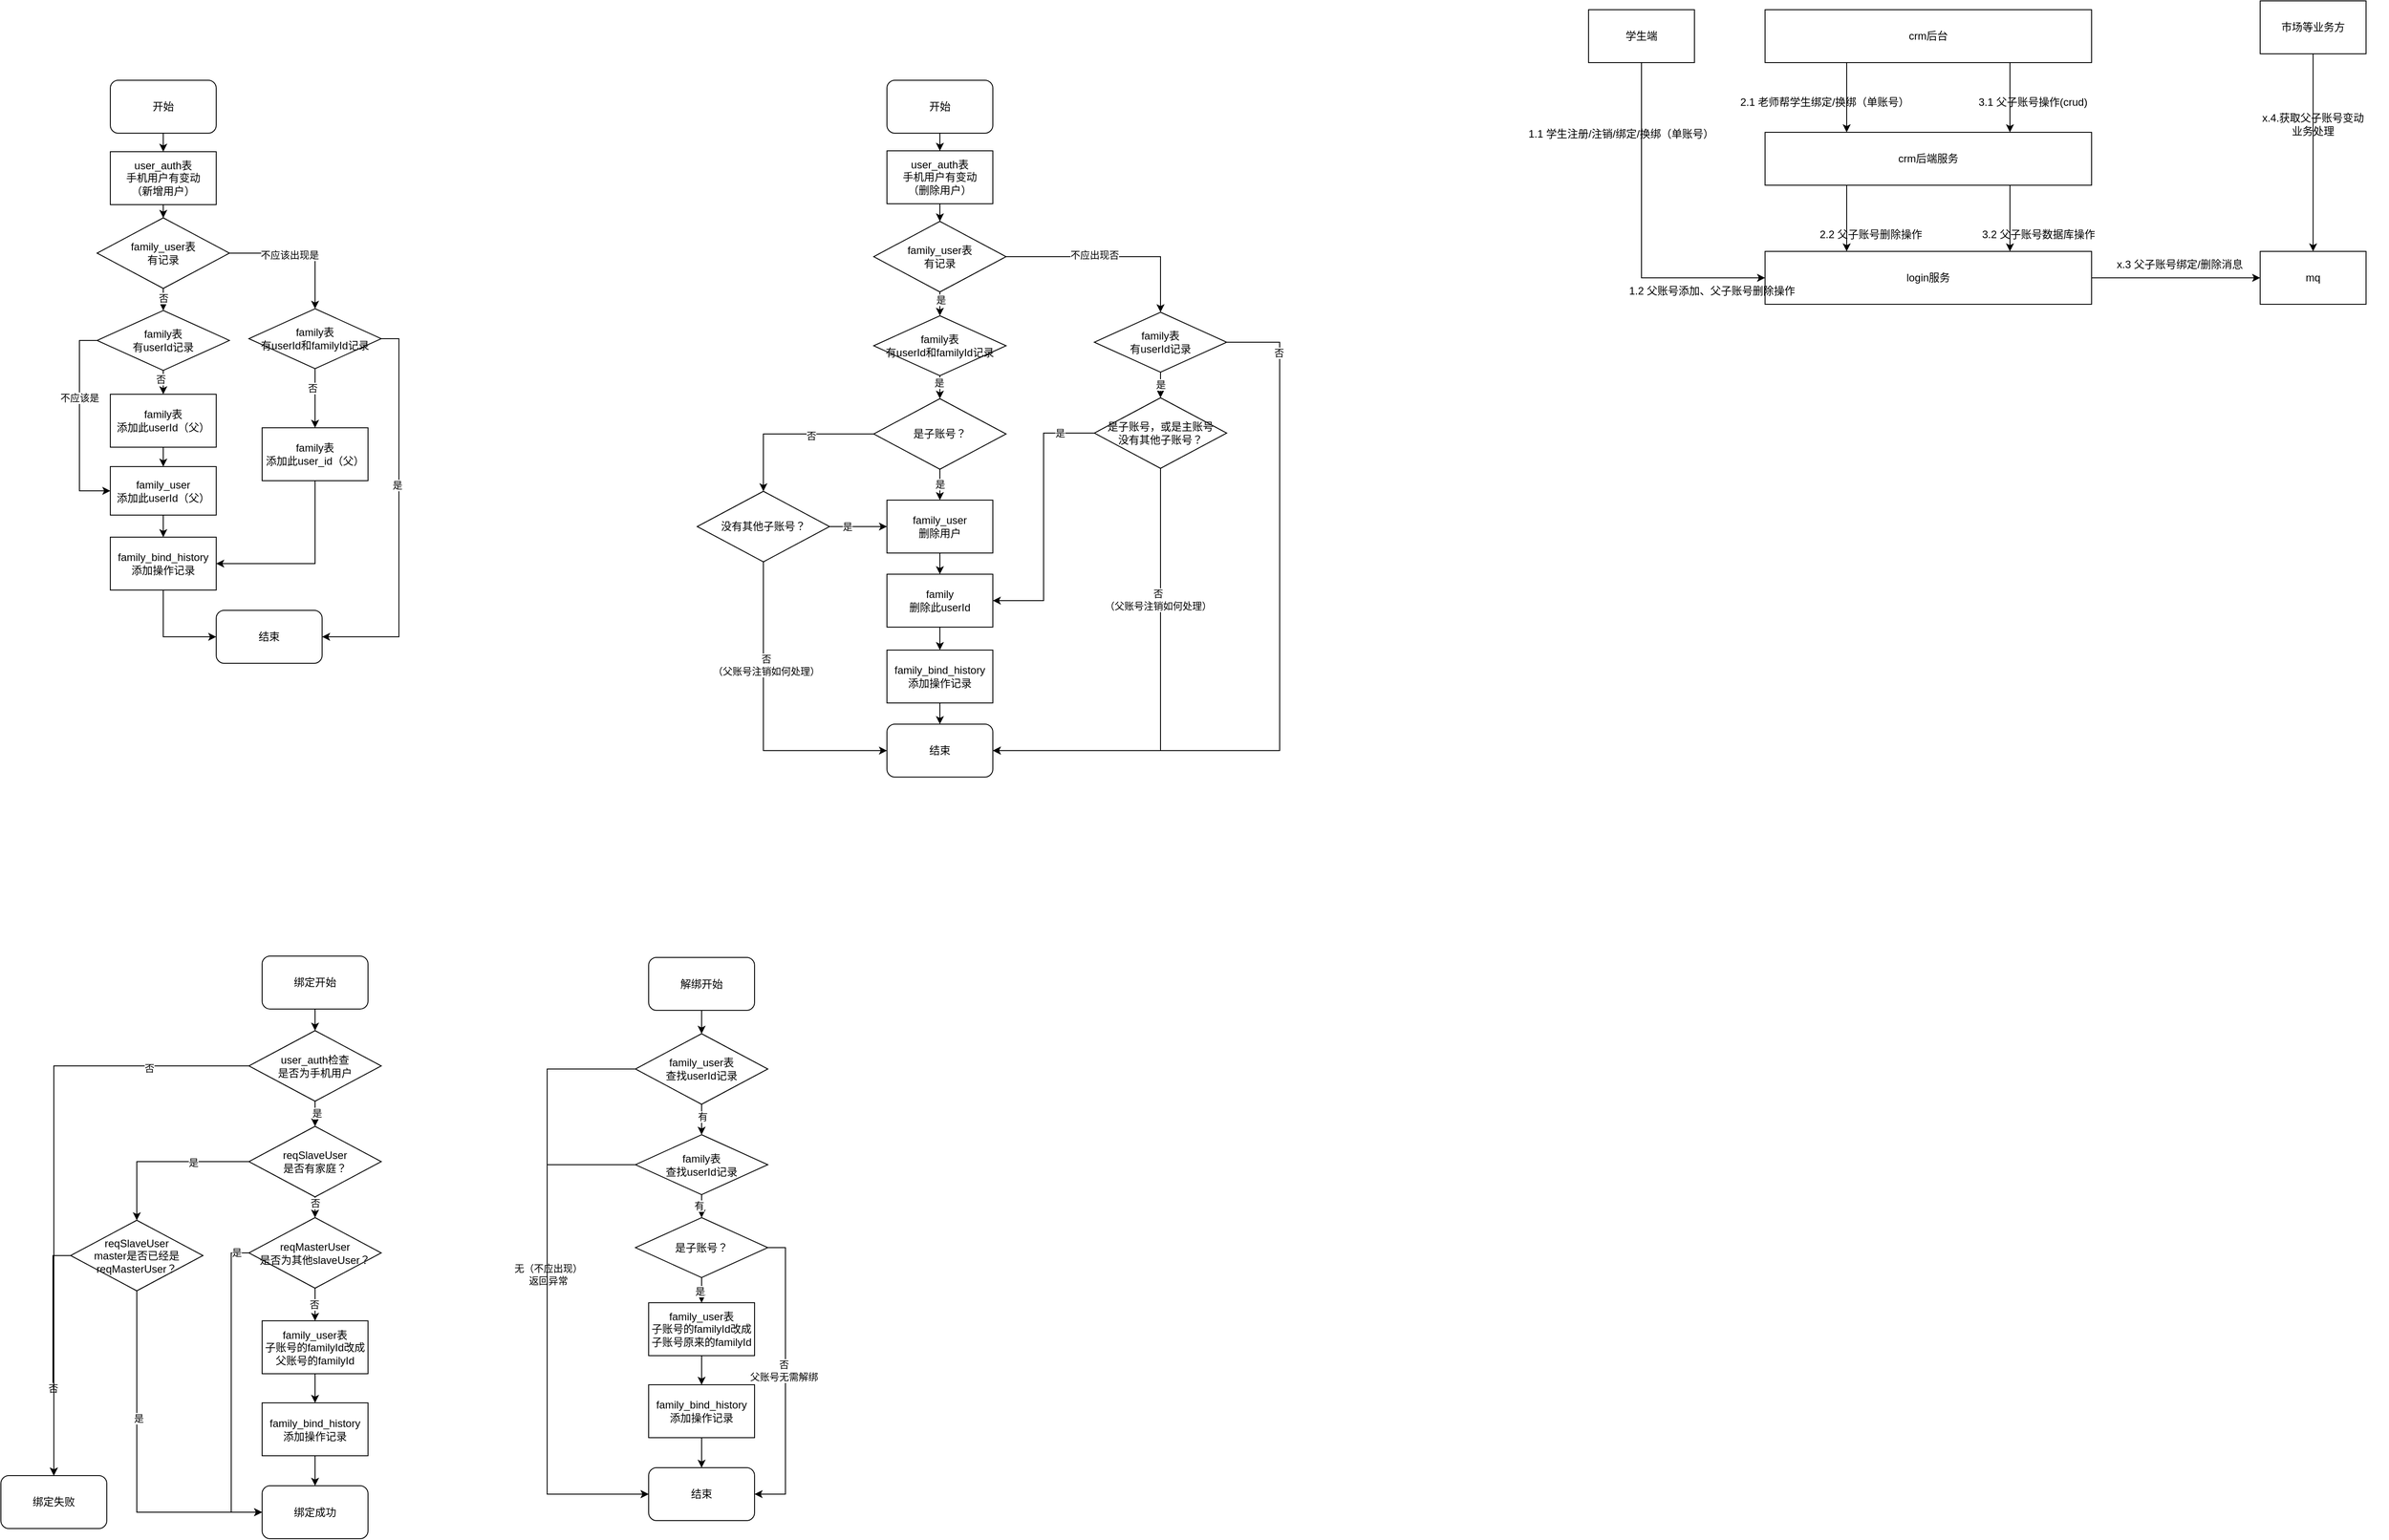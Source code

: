 <mxfile version="22.0.8" type="github">
  <diagram name="第 1 页" id="Imp0usc3wWshR_QT694W">
    <mxGraphModel dx="3088" dy="760" grid="1" gridSize="10" guides="1" tooltips="1" connect="1" arrows="1" fold="1" page="1" pageScale="1" pageWidth="827" pageHeight="1169" math="0" shadow="0">
      <root>
        <mxCell id="0" />
        <mxCell id="1" parent="0" />
        <mxCell id="HRvxDB4I8MCEPSmdqRKO-22" style="edgeStyle=orthogonalEdgeStyle;rounded=0;orthogonalLoop=1;jettySize=auto;html=1;exitX=0.75;exitY=1;exitDx=0;exitDy=0;entryX=0.75;entryY=0;entryDx=0;entryDy=0;" parent="1" source="HRvxDB4I8MCEPSmdqRKO-3" target="HRvxDB4I8MCEPSmdqRKO-4" edge="1">
          <mxGeometry relative="1" as="geometry" />
        </mxCell>
        <mxCell id="HRvxDB4I8MCEPSmdqRKO-26" style="edgeStyle=orthogonalEdgeStyle;rounded=0;orthogonalLoop=1;jettySize=auto;html=1;exitX=0.25;exitY=1;exitDx=0;exitDy=0;entryX=0.25;entryY=0;entryDx=0;entryDy=0;" parent="1" source="HRvxDB4I8MCEPSmdqRKO-3" target="HRvxDB4I8MCEPSmdqRKO-4" edge="1">
          <mxGeometry relative="1" as="geometry" />
        </mxCell>
        <mxCell id="HRvxDB4I8MCEPSmdqRKO-3" value="crm后台" style="rounded=0;whiteSpace=wrap;html=1;" parent="1" vertex="1">
          <mxGeometry x="920" y="180" width="370" height="60" as="geometry" />
        </mxCell>
        <mxCell id="HRvxDB4I8MCEPSmdqRKO-21" style="edgeStyle=orthogonalEdgeStyle;rounded=0;orthogonalLoop=1;jettySize=auto;html=1;exitX=0.25;exitY=1;exitDx=0;exitDy=0;entryX=0.25;entryY=0;entryDx=0;entryDy=0;" parent="1" source="HRvxDB4I8MCEPSmdqRKO-4" target="HRvxDB4I8MCEPSmdqRKO-5" edge="1">
          <mxGeometry relative="1" as="geometry" />
        </mxCell>
        <mxCell id="HRvxDB4I8MCEPSmdqRKO-23" style="edgeStyle=orthogonalEdgeStyle;rounded=0;orthogonalLoop=1;jettySize=auto;html=1;exitX=0.75;exitY=1;exitDx=0;exitDy=0;entryX=0.75;entryY=0;entryDx=0;entryDy=0;" parent="1" source="HRvxDB4I8MCEPSmdqRKO-4" target="HRvxDB4I8MCEPSmdqRKO-5" edge="1">
          <mxGeometry relative="1" as="geometry" />
        </mxCell>
        <mxCell id="HRvxDB4I8MCEPSmdqRKO-4" value="crm后端服务" style="rounded=0;whiteSpace=wrap;html=1;" parent="1" vertex="1">
          <mxGeometry x="920" y="319" width="370" height="60" as="geometry" />
        </mxCell>
        <mxCell id="HRvxDB4I8MCEPSmdqRKO-5" value="login服务" style="rounded=0;whiteSpace=wrap;html=1;" parent="1" vertex="1">
          <mxGeometry x="920" y="454" width="370" height="60" as="geometry" />
        </mxCell>
        <mxCell id="HRvxDB4I8MCEPSmdqRKO-6" value="mq" style="rounded=0;whiteSpace=wrap;html=1;" parent="1" vertex="1">
          <mxGeometry x="1481" y="454" width="120" height="60" as="geometry" />
        </mxCell>
        <mxCell id="HRvxDB4I8MCEPSmdqRKO-17" style="edgeStyle=orthogonalEdgeStyle;rounded=0;orthogonalLoop=1;jettySize=auto;html=1;exitX=0.5;exitY=1;exitDx=0;exitDy=0;entryX=0;entryY=0.5;entryDx=0;entryDy=0;" parent="1" source="HRvxDB4I8MCEPSmdqRKO-7" target="HRvxDB4I8MCEPSmdqRKO-5" edge="1">
          <mxGeometry relative="1" as="geometry" />
        </mxCell>
        <mxCell id="HRvxDB4I8MCEPSmdqRKO-7" value="学生端" style="rounded=0;whiteSpace=wrap;html=1;" parent="1" vertex="1">
          <mxGeometry x="720" y="180" width="120" height="60" as="geometry" />
        </mxCell>
        <mxCell id="HRvxDB4I8MCEPSmdqRKO-18" value="1.1 学生注册/注销/绑定/换绑（单账号）" style="text;html=1;strokeColor=none;fillColor=none;align=left;verticalAlign=middle;whiteSpace=wrap;rounded=0;" parent="1" vertex="1">
          <mxGeometry x="650" y="295" width="220" height="51" as="geometry" />
        </mxCell>
        <mxCell id="HRvxDB4I8MCEPSmdqRKO-19" value="3.1 父子账号操作(crud)" style="text;html=1;strokeColor=none;fillColor=none;align=left;verticalAlign=middle;whiteSpace=wrap;rounded=0;" parent="1" vertex="1">
          <mxGeometry x="1160" y="270" width="140" height="30" as="geometry" />
        </mxCell>
        <mxCell id="HRvxDB4I8MCEPSmdqRKO-16" value="2.1 老师帮学生绑定/换绑（单账号）" style="text;html=1;strokeColor=none;fillColor=none;align=left;verticalAlign=middle;whiteSpace=wrap;rounded=0;" parent="1" vertex="1">
          <mxGeometry x="890" y="270" width="200" height="30" as="geometry" />
        </mxCell>
        <mxCell id="HRvxDB4I8MCEPSmdqRKO-32" value="2.2 父子账号删除操作" style="text;html=1;strokeColor=none;fillColor=none;align=center;verticalAlign=middle;whiteSpace=wrap;rounded=0;" parent="1" vertex="1">
          <mxGeometry x="940" y="420" width="200" height="30" as="geometry" />
        </mxCell>
        <mxCell id="HRvxDB4I8MCEPSmdqRKO-33" value="1.2 父账号添加、父子账号删除操作" style="text;html=1;strokeColor=none;fillColor=none;align=center;verticalAlign=middle;whiteSpace=wrap;rounded=0;" parent="1" vertex="1">
          <mxGeometry x="760" y="484" width="200" height="30" as="geometry" />
        </mxCell>
        <mxCell id="HRvxDB4I8MCEPSmdqRKO-34" value="3.2 父子账号数据库操作" style="text;html=1;strokeColor=none;fillColor=none;align=center;verticalAlign=middle;whiteSpace=wrap;rounded=0;" parent="1" vertex="1">
          <mxGeometry x="1130" y="420" width="200" height="30" as="geometry" />
        </mxCell>
        <mxCell id="HRvxDB4I8MCEPSmdqRKO-35" value="x.3 父子账号绑定/删除消息" style="text;html=1;strokeColor=none;fillColor=none;align=center;verticalAlign=middle;whiteSpace=wrap;rounded=0;" parent="1" vertex="1">
          <mxGeometry x="1290" y="454" width="200" height="30" as="geometry" />
        </mxCell>
        <mxCell id="HRvxDB4I8MCEPSmdqRKO-37" value="" style="edgeStyle=orthogonalEdgeStyle;rounded=0;orthogonalLoop=1;jettySize=auto;html=1;exitX=1;exitY=0.5;exitDx=0;exitDy=0;entryX=0;entryY=0.5;entryDx=0;entryDy=0;" parent="1" source="HRvxDB4I8MCEPSmdqRKO-5" target="HRvxDB4I8MCEPSmdqRKO-6" edge="1">
          <mxGeometry relative="1" as="geometry">
            <mxPoint x="1290" y="484" as="sourcePoint" />
            <mxPoint x="1310" y="484" as="targetPoint" />
          </mxGeometry>
        </mxCell>
        <mxCell id="HRvxDB4I8MCEPSmdqRKO-40" style="edgeStyle=orthogonalEdgeStyle;rounded=0;orthogonalLoop=1;jettySize=auto;html=1;exitX=0.5;exitY=1;exitDx=0;exitDy=0;" parent="1" source="HRvxDB4I8MCEPSmdqRKO-39" target="HRvxDB4I8MCEPSmdqRKO-6" edge="1">
          <mxGeometry relative="1" as="geometry" />
        </mxCell>
        <mxCell id="HRvxDB4I8MCEPSmdqRKO-39" value="市场等业务方" style="rounded=0;whiteSpace=wrap;html=1;" parent="1" vertex="1">
          <mxGeometry x="1481" y="170" width="120" height="60" as="geometry" />
        </mxCell>
        <mxCell id="HRvxDB4I8MCEPSmdqRKO-41" value="x.4.获取父子账号变动&lt;br&gt;业务处理" style="text;html=1;strokeColor=none;fillColor=none;align=center;verticalAlign=middle;whiteSpace=wrap;rounded=0;" parent="1" vertex="1">
          <mxGeometry x="1456" y="295" width="170" height="30" as="geometry" />
        </mxCell>
        <mxCell id="HRvxDB4I8MCEPSmdqRKO-157" value="" style="edgeStyle=orthogonalEdgeStyle;rounded=0;orthogonalLoop=1;jettySize=auto;html=1;" parent="1" source="HRvxDB4I8MCEPSmdqRKO-44" target="HRvxDB4I8MCEPSmdqRKO-49" edge="1">
          <mxGeometry relative="1" as="geometry" />
        </mxCell>
        <mxCell id="HRvxDB4I8MCEPSmdqRKO-44" value="user_auth表&lt;br&gt;手机用户有变动&lt;br&gt;（新增用户）" style="rounded=0;whiteSpace=wrap;html=1;" parent="1" vertex="1">
          <mxGeometry x="-955" y="341" width="120" height="60" as="geometry" />
        </mxCell>
        <mxCell id="HRvxDB4I8MCEPSmdqRKO-50" value="" style="edgeStyle=orthogonalEdgeStyle;rounded=0;orthogonalLoop=1;jettySize=auto;html=1;entryX=0.5;entryY=0;entryDx=0;entryDy=0;" parent="1" source="HRvxDB4I8MCEPSmdqRKO-49" target="HRvxDB4I8MCEPSmdqRKO-95" edge="1">
          <mxGeometry relative="1" as="geometry">
            <mxPoint x="-895" y="541" as="targetPoint" />
          </mxGeometry>
        </mxCell>
        <mxCell id="HRvxDB4I8MCEPSmdqRKO-132" value="否" style="edgeLabel;html=1;align=center;verticalAlign=middle;resizable=0;points=[];" parent="HRvxDB4I8MCEPSmdqRKO-50" vertex="1" connectable="0">
          <mxGeometry x="-0.052" relative="1" as="geometry">
            <mxPoint y="-3" as="offset" />
          </mxGeometry>
        </mxCell>
        <mxCell id="HRvxDB4I8MCEPSmdqRKO-138" style="edgeStyle=orthogonalEdgeStyle;rounded=0;orthogonalLoop=1;jettySize=auto;html=1;exitX=1;exitY=0.5;exitDx=0;exitDy=0;" parent="1" source="HRvxDB4I8MCEPSmdqRKO-49" target="HRvxDB4I8MCEPSmdqRKO-130" edge="1">
          <mxGeometry relative="1" as="geometry" />
        </mxCell>
        <mxCell id="HRvxDB4I8MCEPSmdqRKO-139" value="不应该出现是" style="edgeLabel;html=1;align=center;verticalAlign=middle;resizable=0;points=[];" parent="HRvxDB4I8MCEPSmdqRKO-138" vertex="1" connectable="0">
          <mxGeometry x="-0.149" y="-1" relative="1" as="geometry">
            <mxPoint y="1" as="offset" />
          </mxGeometry>
        </mxCell>
        <mxCell id="HRvxDB4I8MCEPSmdqRKO-49" value="family_user表&lt;br style=&quot;border-color: var(--border-color);&quot;&gt;有记录" style="rhombus;whiteSpace=wrap;html=1;" parent="1" vertex="1">
          <mxGeometry x="-970" y="416" width="150" height="80" as="geometry" />
        </mxCell>
        <mxCell id="HRvxDB4I8MCEPSmdqRKO-154" style="edgeStyle=orthogonalEdgeStyle;rounded=0;orthogonalLoop=1;jettySize=auto;html=1;exitX=0.5;exitY=1;exitDx=0;exitDy=0;entryX=0;entryY=0.5;entryDx=0;entryDy=0;" parent="1" source="HRvxDB4I8MCEPSmdqRKO-55" target="HRvxDB4I8MCEPSmdqRKO-81" edge="1">
          <mxGeometry relative="1" as="geometry" />
        </mxCell>
        <mxCell id="HRvxDB4I8MCEPSmdqRKO-55" value="&lt;div data-docx-has-block-data=&quot;false&quot; data-page-id=&quot;H2dkdbYHcoo3fOxrRf8cBjybnae&quot;&gt;&lt;div class=&quot;old-record-id-NEFbd2yO6o0nXTxlkc0cnwMOnpg&quot; style=&quot;&quot;&gt;&lt;div data-docx-has-block-data=&quot;false&quot; data-page-id=&quot;H2dkdbYHcoo3fOxrRf8cBjybnae&quot;&gt;&lt;div class=&quot;old-record-id-SlJNd7PGNow6A5x4QqhcfKrGn4g&quot; style=&quot;&quot;&gt;family_bind_history&lt;/div&gt;&lt;/div&gt;&lt;/div&gt;&lt;div class=&quot;old-record-id-NEFbd2yO6o0nXTxlkc0cnwMOnpg&quot; style=&quot;&quot;&gt;添加操作记录&lt;/div&gt;&lt;/div&gt;" style="rounded=0;whiteSpace=wrap;html=1;" parent="1" vertex="1">
          <mxGeometry x="-955" y="778" width="120" height="60" as="geometry" />
        </mxCell>
        <mxCell id="HRvxDB4I8MCEPSmdqRKO-148" style="edgeStyle=orthogonalEdgeStyle;rounded=0;orthogonalLoop=1;jettySize=auto;html=1;exitX=1;exitY=0.5;exitDx=0;exitDy=0;" parent="1" source="HRvxDB4I8MCEPSmdqRKO-61" target="HRvxDB4I8MCEPSmdqRKO-147" edge="1">
          <mxGeometry relative="1" as="geometry" />
        </mxCell>
        <mxCell id="HRvxDB4I8MCEPSmdqRKO-149" value="不应出现否" style="edgeLabel;html=1;align=center;verticalAlign=middle;resizable=0;points=[];" parent="HRvxDB4I8MCEPSmdqRKO-148" vertex="1" connectable="0">
          <mxGeometry x="-0.16" y="3" relative="1" as="geometry">
            <mxPoint y="1" as="offset" />
          </mxGeometry>
        </mxCell>
        <mxCell id="HRvxDB4I8MCEPSmdqRKO-194" value="" style="edgeStyle=orthogonalEdgeStyle;rounded=0;orthogonalLoop=1;jettySize=auto;html=1;" parent="1" source="HRvxDB4I8MCEPSmdqRKO-61" target="HRvxDB4I8MCEPSmdqRKO-142" edge="1">
          <mxGeometry relative="1" as="geometry" />
        </mxCell>
        <mxCell id="HRvxDB4I8MCEPSmdqRKO-195" value="是" style="edgeLabel;html=1;align=center;verticalAlign=middle;resizable=0;points=[];" parent="HRvxDB4I8MCEPSmdqRKO-194" vertex="1" connectable="0">
          <mxGeometry x="0.321" y="1" relative="1" as="geometry">
            <mxPoint as="offset" />
          </mxGeometry>
        </mxCell>
        <mxCell id="HRvxDB4I8MCEPSmdqRKO-61" value="family_user表&lt;br&gt;有记录" style="rhombus;whiteSpace=wrap;html=1;" parent="1" vertex="1">
          <mxGeometry x="-90" y="420" width="150" height="80" as="geometry" />
        </mxCell>
        <mxCell id="HRvxDB4I8MCEPSmdqRKO-62" value="" style="edgeStyle=orthogonalEdgeStyle;rounded=0;orthogonalLoop=1;jettySize=auto;html=1;" parent="1" source="HRvxDB4I8MCEPSmdqRKO-63" target="HRvxDB4I8MCEPSmdqRKO-65" edge="1">
          <mxGeometry relative="1" as="geometry" />
        </mxCell>
        <mxCell id="HRvxDB4I8MCEPSmdqRKO-63" value="&lt;div data-docx-has-block-data=&quot;false&quot; data-page-id=&quot;H2dkdbYHcoo3fOxrRf8cBjybnae&quot;&gt;&lt;div class=&quot;old-record-id-NEFbd2yO6o0nXTxlkc0cnwMOnpg&quot; style=&quot;&quot;&gt;family&lt;/div&gt;&lt;div class=&quot;old-record-id-NEFbd2yO6o0nXTxlkc0cnwMOnpg&quot; style=&quot;&quot;&gt;删除此userId&lt;/div&gt;&lt;/div&gt;" style="rounded=0;whiteSpace=wrap;html=1;" parent="1" vertex="1">
          <mxGeometry x="-75" y="820" width="120" height="60" as="geometry" />
        </mxCell>
        <mxCell id="HRvxDB4I8MCEPSmdqRKO-175" value="" style="edgeStyle=orthogonalEdgeStyle;rounded=0;orthogonalLoop=1;jettySize=auto;html=1;" parent="1" source="HRvxDB4I8MCEPSmdqRKO-65" target="HRvxDB4I8MCEPSmdqRKO-163" edge="1">
          <mxGeometry relative="1" as="geometry" />
        </mxCell>
        <mxCell id="HRvxDB4I8MCEPSmdqRKO-65" value="&lt;div data-docx-has-block-data=&quot;false&quot; data-page-id=&quot;H2dkdbYHcoo3fOxrRf8cBjybnae&quot;&gt;&lt;div class=&quot;old-record-id-NEFbd2yO6o0nXTxlkc0cnwMOnpg&quot; style=&quot;&quot;&gt;&lt;div data-docx-has-block-data=&quot;false&quot; data-page-id=&quot;H2dkdbYHcoo3fOxrRf8cBjybnae&quot;&gt;&lt;div class=&quot;old-record-id-SlJNd7PGNow6A5x4QqhcfKrGn4g&quot; style=&quot;&quot;&gt;family_bind_history&lt;/div&gt;&lt;/div&gt;&lt;/div&gt;&lt;div class=&quot;old-record-id-NEFbd2yO6o0nXTxlkc0cnwMOnpg&quot; style=&quot;&quot;&gt;添加操作记录&lt;/div&gt;&lt;/div&gt;" style="rounded=0;whiteSpace=wrap;html=1;" parent="1" vertex="1">
          <mxGeometry x="-75" y="906" width="120" height="60" as="geometry" />
        </mxCell>
        <mxCell id="HRvxDB4I8MCEPSmdqRKO-81" value="结束" style="rounded=1;whiteSpace=wrap;html=1;" parent="1" vertex="1">
          <mxGeometry x="-835" y="861" width="120" height="60" as="geometry" />
        </mxCell>
        <mxCell id="HRvxDB4I8MCEPSmdqRKO-98" style="edgeStyle=orthogonalEdgeStyle;rounded=0;orthogonalLoop=1;jettySize=auto;html=1;exitX=0.5;exitY=1;exitDx=0;exitDy=0;entryX=0.5;entryY=0;entryDx=0;entryDy=0;" parent="1" source="HRvxDB4I8MCEPSmdqRKO-95" target="HRvxDB4I8MCEPSmdqRKO-96" edge="1">
          <mxGeometry relative="1" as="geometry" />
        </mxCell>
        <mxCell id="HRvxDB4I8MCEPSmdqRKO-99" value="否" style="edgeLabel;html=1;align=center;verticalAlign=middle;resizable=0;points=[];" parent="HRvxDB4I8MCEPSmdqRKO-98" vertex="1" connectable="0">
          <mxGeometry x="-0.382" y="-3" relative="1" as="geometry">
            <mxPoint y="1" as="offset" />
          </mxGeometry>
        </mxCell>
        <mxCell id="HRvxDB4I8MCEPSmdqRKO-102" style="edgeStyle=orthogonalEdgeStyle;rounded=0;orthogonalLoop=1;jettySize=auto;html=1;exitX=0;exitY=0.5;exitDx=0;exitDy=0;entryX=0;entryY=0.5;entryDx=0;entryDy=0;" parent="1" source="HRvxDB4I8MCEPSmdqRKO-95" target="HRvxDB4I8MCEPSmdqRKO-119" edge="1">
          <mxGeometry relative="1" as="geometry">
            <mxPoint x="-1038" y="648" as="targetPoint" />
          </mxGeometry>
        </mxCell>
        <mxCell id="HRvxDB4I8MCEPSmdqRKO-103" value="不应该是" style="edgeLabel;html=1;align=center;verticalAlign=middle;resizable=0;points=[];" parent="HRvxDB4I8MCEPSmdqRKO-102" vertex="1" connectable="0">
          <mxGeometry x="-0.25" relative="1" as="geometry">
            <mxPoint as="offset" />
          </mxGeometry>
        </mxCell>
        <mxCell id="HRvxDB4I8MCEPSmdqRKO-95" value="family表&lt;br style=&quot;border-color: var(--border-color);&quot;&gt;有userId记录" style="rhombus;whiteSpace=wrap;html=1;" parent="1" vertex="1">
          <mxGeometry x="-970" y="521" width="150" height="68" as="geometry" />
        </mxCell>
        <mxCell id="HRvxDB4I8MCEPSmdqRKO-120" value="" style="edgeStyle=orthogonalEdgeStyle;rounded=0;orthogonalLoop=1;jettySize=auto;html=1;" parent="1" source="HRvxDB4I8MCEPSmdqRKO-96" target="HRvxDB4I8MCEPSmdqRKO-119" edge="1">
          <mxGeometry relative="1" as="geometry" />
        </mxCell>
        <mxCell id="HRvxDB4I8MCEPSmdqRKO-96" value="&lt;div style=&quot;border-color: var(--border-color);&quot; class=&quot;old-record-id-NEFbd2yO6o0nXTxlkc0cnwMOnpg&quot;&gt;family表&lt;/div&gt;&lt;div style=&quot;border-color: var(--border-color);&quot; class=&quot;old-record-id-NEFbd2yO6o0nXTxlkc0cnwMOnpg&quot;&gt;添加此userId（父）&lt;/div&gt;" style="rounded=0;whiteSpace=wrap;html=1;" parent="1" vertex="1">
          <mxGeometry x="-955" y="616" width="120" height="60" as="geometry" />
        </mxCell>
        <mxCell id="HRvxDB4I8MCEPSmdqRKO-166" value="" style="edgeStyle=orthogonalEdgeStyle;rounded=0;orthogonalLoop=1;jettySize=auto;html=1;" parent="1" source="HRvxDB4I8MCEPSmdqRKO-106" target="HRvxDB4I8MCEPSmdqRKO-145" edge="1">
          <mxGeometry relative="1" as="geometry" />
        </mxCell>
        <mxCell id="HRvxDB4I8MCEPSmdqRKO-167" value="是" style="edgeLabel;html=1;align=center;verticalAlign=middle;resizable=0;points=[];" parent="HRvxDB4I8MCEPSmdqRKO-166" vertex="1" connectable="0">
          <mxGeometry x="-0.298" relative="1" as="geometry">
            <mxPoint y="1" as="offset" />
          </mxGeometry>
        </mxCell>
        <mxCell id="HRvxDB4I8MCEPSmdqRKO-168" style="edgeStyle=orthogonalEdgeStyle;rounded=0;orthogonalLoop=1;jettySize=auto;html=1;exitX=0;exitY=0.5;exitDx=0;exitDy=0;entryX=0.5;entryY=0;entryDx=0;entryDy=0;" parent="1" source="HRvxDB4I8MCEPSmdqRKO-106" target="HRvxDB4I8MCEPSmdqRKO-146" edge="1">
          <mxGeometry relative="1" as="geometry" />
        </mxCell>
        <mxCell id="HRvxDB4I8MCEPSmdqRKO-169" value="否" style="edgeLabel;html=1;align=center;verticalAlign=middle;resizable=0;points=[];" parent="HRvxDB4I8MCEPSmdqRKO-168" vertex="1" connectable="0">
          <mxGeometry x="-0.247" y="2" relative="1" as="geometry">
            <mxPoint as="offset" />
          </mxGeometry>
        </mxCell>
        <mxCell id="HRvxDB4I8MCEPSmdqRKO-106" value="是子账号？" style="rhombus;whiteSpace=wrap;html=1;" parent="1" vertex="1">
          <mxGeometry x="-90" y="621" width="150" height="80" as="geometry" />
        </mxCell>
        <mxCell id="HRvxDB4I8MCEPSmdqRKO-121" value="" style="edgeStyle=orthogonalEdgeStyle;rounded=0;orthogonalLoop=1;jettySize=auto;html=1;" parent="1" source="HRvxDB4I8MCEPSmdqRKO-119" target="HRvxDB4I8MCEPSmdqRKO-55" edge="1">
          <mxGeometry relative="1" as="geometry" />
        </mxCell>
        <mxCell id="HRvxDB4I8MCEPSmdqRKO-119" value="&lt;div style=&quot;border-color: var(--border-color);&quot; class=&quot;old-record-id-NEFbd2yO6o0nXTxlkc0cnwMOnpg&quot;&gt;family_user&lt;/div&gt;&lt;div style=&quot;border-color: var(--border-color);&quot; class=&quot;old-record-id-NEFbd2yO6o0nXTxlkc0cnwMOnpg&quot;&gt;添加此userId（父）&lt;/div&gt;" style="rounded=0;whiteSpace=wrap;html=1;" parent="1" vertex="1">
          <mxGeometry x="-955" y="698" width="120" height="55" as="geometry" />
        </mxCell>
        <mxCell id="HRvxDB4I8MCEPSmdqRKO-127" style="edgeStyle=orthogonalEdgeStyle;rounded=0;orthogonalLoop=1;jettySize=auto;html=1;exitX=0.5;exitY=1;exitDx=0;exitDy=0;entryX=0.5;entryY=0;entryDx=0;entryDy=0;" parent="1" source="HRvxDB4I8MCEPSmdqRKO-130" target="HRvxDB4I8MCEPSmdqRKO-131" edge="1">
          <mxGeometry relative="1" as="geometry" />
        </mxCell>
        <mxCell id="HRvxDB4I8MCEPSmdqRKO-128" value="否" style="edgeLabel;html=1;align=center;verticalAlign=middle;resizable=0;points=[];" parent="HRvxDB4I8MCEPSmdqRKO-127" vertex="1" connectable="0">
          <mxGeometry x="-0.382" y="-3" relative="1" as="geometry">
            <mxPoint y="1" as="offset" />
          </mxGeometry>
        </mxCell>
        <mxCell id="HRvxDB4I8MCEPSmdqRKO-192" style="edgeStyle=orthogonalEdgeStyle;rounded=0;orthogonalLoop=1;jettySize=auto;html=1;exitX=1;exitY=0.5;exitDx=0;exitDy=0;entryX=1;entryY=0.5;entryDx=0;entryDy=0;" parent="1" source="HRvxDB4I8MCEPSmdqRKO-130" target="HRvxDB4I8MCEPSmdqRKO-81" edge="1">
          <mxGeometry relative="1" as="geometry" />
        </mxCell>
        <mxCell id="HRvxDB4I8MCEPSmdqRKO-193" value="是" style="edgeLabel;html=1;align=center;verticalAlign=middle;resizable=0;points=[];" parent="HRvxDB4I8MCEPSmdqRKO-192" vertex="1" connectable="0">
          <mxGeometry x="-0.164" y="-2" relative="1" as="geometry">
            <mxPoint as="offset" />
          </mxGeometry>
        </mxCell>
        <mxCell id="HRvxDB4I8MCEPSmdqRKO-130" value="family表&lt;br style=&quot;border-color: var(--border-color);&quot;&gt;有userId和familyId记录" style="rhombus;whiteSpace=wrap;html=1;" parent="1" vertex="1">
          <mxGeometry x="-798" y="519" width="150" height="68" as="geometry" />
        </mxCell>
        <mxCell id="HRvxDB4I8MCEPSmdqRKO-137" style="edgeStyle=orthogonalEdgeStyle;rounded=0;orthogonalLoop=1;jettySize=auto;html=1;exitX=0.5;exitY=1;exitDx=0;exitDy=0;entryX=1;entryY=0.5;entryDx=0;entryDy=0;" parent="1" source="HRvxDB4I8MCEPSmdqRKO-131" target="HRvxDB4I8MCEPSmdqRKO-55" edge="1">
          <mxGeometry relative="1" as="geometry" />
        </mxCell>
        <mxCell id="HRvxDB4I8MCEPSmdqRKO-131" value="&lt;div style=&quot;border-color: var(--border-color);&quot; class=&quot;old-record-id-NEFbd2yO6o0nXTxlkc0cnwMOnpg&quot;&gt;family表&lt;/div&gt;&lt;div style=&quot;border-color: var(--border-color);&quot; class=&quot;old-record-id-NEFbd2yO6o0nXTxlkc0cnwMOnpg&quot;&gt;添加此user_id（父）&lt;/div&gt;" style="rounded=0;whiteSpace=wrap;html=1;" parent="1" vertex="1">
          <mxGeometry x="-783" y="654" width="120" height="60" as="geometry" />
        </mxCell>
        <mxCell id="HRvxDB4I8MCEPSmdqRKO-150" value="" style="edgeStyle=orthogonalEdgeStyle;rounded=0;orthogonalLoop=1;jettySize=auto;html=1;" parent="1" source="HRvxDB4I8MCEPSmdqRKO-142" target="HRvxDB4I8MCEPSmdqRKO-106" edge="1">
          <mxGeometry relative="1" as="geometry" />
        </mxCell>
        <mxCell id="HRvxDB4I8MCEPSmdqRKO-151" value="是" style="edgeLabel;html=1;align=center;verticalAlign=middle;resizable=0;points=[];" parent="HRvxDB4I8MCEPSmdqRKO-150" vertex="1" connectable="0">
          <mxGeometry x="0.603" y="-1" relative="1" as="geometry">
            <mxPoint y="-8" as="offset" />
          </mxGeometry>
        </mxCell>
        <mxCell id="HRvxDB4I8MCEPSmdqRKO-142" value="family表&lt;br style=&quot;border-color: var(--border-color);&quot;&gt;有userId和familyId记录" style="rhombus;whiteSpace=wrap;html=1;" parent="1" vertex="1">
          <mxGeometry x="-90" y="527" width="150" height="68" as="geometry" />
        </mxCell>
        <mxCell id="HRvxDB4I8MCEPSmdqRKO-174" value="" style="edgeStyle=orthogonalEdgeStyle;rounded=0;orthogonalLoop=1;jettySize=auto;html=1;" parent="1" source="HRvxDB4I8MCEPSmdqRKO-145" target="HRvxDB4I8MCEPSmdqRKO-63" edge="1">
          <mxGeometry relative="1" as="geometry" />
        </mxCell>
        <mxCell id="HRvxDB4I8MCEPSmdqRKO-145" value="family_user&lt;br&gt;删除用户" style="rounded=0;whiteSpace=wrap;html=1;" parent="1" vertex="1">
          <mxGeometry x="-75" y="736" width="120" height="60" as="geometry" />
        </mxCell>
        <mxCell id="HRvxDB4I8MCEPSmdqRKO-170" value="" style="edgeStyle=orthogonalEdgeStyle;rounded=0;orthogonalLoop=1;jettySize=auto;html=1;" parent="1" source="HRvxDB4I8MCEPSmdqRKO-146" target="HRvxDB4I8MCEPSmdqRKO-145" edge="1">
          <mxGeometry relative="1" as="geometry" />
        </mxCell>
        <mxCell id="HRvxDB4I8MCEPSmdqRKO-171" value="是" style="edgeLabel;html=1;align=center;verticalAlign=middle;resizable=0;points=[];" parent="HRvxDB4I8MCEPSmdqRKO-170" vertex="1" connectable="0">
          <mxGeometry x="-0.385" y="1" relative="1" as="geometry">
            <mxPoint y="1" as="offset" />
          </mxGeometry>
        </mxCell>
        <mxCell id="HRvxDB4I8MCEPSmdqRKO-172" style="edgeStyle=orthogonalEdgeStyle;rounded=0;orthogonalLoop=1;jettySize=auto;html=1;exitX=0.5;exitY=1;exitDx=0;exitDy=0;entryX=0;entryY=0.5;entryDx=0;entryDy=0;" parent="1" source="HRvxDB4I8MCEPSmdqRKO-146" target="HRvxDB4I8MCEPSmdqRKO-163" edge="1">
          <mxGeometry relative="1" as="geometry" />
        </mxCell>
        <mxCell id="HRvxDB4I8MCEPSmdqRKO-173" value="否&lt;br style=&quot;border-color: var(--border-color);&quot;&gt;（父账号注销如何处理）" style="edgeLabel;html=1;align=center;verticalAlign=middle;resizable=0;points=[];" parent="HRvxDB4I8MCEPSmdqRKO-172" vertex="1" connectable="0">
          <mxGeometry x="-0.339" y="3" relative="1" as="geometry">
            <mxPoint as="offset" />
          </mxGeometry>
        </mxCell>
        <mxCell id="HRvxDB4I8MCEPSmdqRKO-146" value="没有其他子账号？" style="rhombus;whiteSpace=wrap;html=1;" parent="1" vertex="1">
          <mxGeometry x="-290" y="726" width="150" height="80" as="geometry" />
        </mxCell>
        <mxCell id="HRvxDB4I8MCEPSmdqRKO-180" style="edgeStyle=orthogonalEdgeStyle;rounded=0;orthogonalLoop=1;jettySize=auto;html=1;exitX=1;exitY=0.5;exitDx=0;exitDy=0;entryX=1;entryY=0.5;entryDx=0;entryDy=0;" parent="1" source="HRvxDB4I8MCEPSmdqRKO-147" target="HRvxDB4I8MCEPSmdqRKO-163" edge="1">
          <mxGeometry relative="1" as="geometry">
            <Array as="points">
              <mxPoint x="370" y="557" />
              <mxPoint x="370" y="1020" />
            </Array>
          </mxGeometry>
        </mxCell>
        <mxCell id="HRvxDB4I8MCEPSmdqRKO-181" value="否" style="edgeLabel;html=1;align=center;verticalAlign=middle;resizable=0;points=[];" parent="HRvxDB4I8MCEPSmdqRKO-180" vertex="1" connectable="0">
          <mxGeometry x="-0.833" y="-1" relative="1" as="geometry">
            <mxPoint y="1" as="offset" />
          </mxGeometry>
        </mxCell>
        <mxCell id="HRvxDB4I8MCEPSmdqRKO-196" value="" style="edgeStyle=orthogonalEdgeStyle;rounded=0;orthogonalLoop=1;jettySize=auto;html=1;" parent="1" source="HRvxDB4I8MCEPSmdqRKO-147" target="HRvxDB4I8MCEPSmdqRKO-176" edge="1">
          <mxGeometry relative="1" as="geometry" />
        </mxCell>
        <mxCell id="VWnf_pDv5Sl6LeYncFD3-31" value="是" style="edgeLabel;html=1;align=center;verticalAlign=middle;resizable=0;points=[];" vertex="1" connectable="0" parent="HRvxDB4I8MCEPSmdqRKO-196">
          <mxGeometry x="0.412" relative="1" as="geometry">
            <mxPoint as="offset" />
          </mxGeometry>
        </mxCell>
        <mxCell id="HRvxDB4I8MCEPSmdqRKO-147" value="family表&lt;br style=&quot;border-color: var(--border-color);&quot;&gt;有userId记录" style="rhombus;whiteSpace=wrap;html=1;" parent="1" vertex="1">
          <mxGeometry x="160" y="523" width="150" height="68" as="geometry" />
        </mxCell>
        <mxCell id="HRvxDB4I8MCEPSmdqRKO-156" value="" style="edgeStyle=orthogonalEdgeStyle;rounded=0;orthogonalLoop=1;jettySize=auto;html=1;" parent="1" source="HRvxDB4I8MCEPSmdqRKO-153" target="HRvxDB4I8MCEPSmdqRKO-44" edge="1">
          <mxGeometry relative="1" as="geometry" />
        </mxCell>
        <mxCell id="HRvxDB4I8MCEPSmdqRKO-153" value="开始" style="rounded=1;whiteSpace=wrap;html=1;" parent="1" vertex="1">
          <mxGeometry x="-955" y="260" width="120" height="60" as="geometry" />
        </mxCell>
        <mxCell id="HRvxDB4I8MCEPSmdqRKO-162" value="" style="edgeStyle=orthogonalEdgeStyle;rounded=0;orthogonalLoop=1;jettySize=auto;html=1;" parent="1" source="HRvxDB4I8MCEPSmdqRKO-159" target="HRvxDB4I8MCEPSmdqRKO-61" edge="1">
          <mxGeometry relative="1" as="geometry" />
        </mxCell>
        <mxCell id="HRvxDB4I8MCEPSmdqRKO-159" value="user_auth表&lt;br&gt;手机用户有变动&lt;br&gt;（删除用户）" style="rounded=0;whiteSpace=wrap;html=1;" parent="1" vertex="1">
          <mxGeometry x="-75" y="340" width="120" height="60" as="geometry" />
        </mxCell>
        <mxCell id="HRvxDB4I8MCEPSmdqRKO-160" value="" style="edgeStyle=orthogonalEdgeStyle;rounded=0;orthogonalLoop=1;jettySize=auto;html=1;" parent="1" source="HRvxDB4I8MCEPSmdqRKO-161" target="HRvxDB4I8MCEPSmdqRKO-159" edge="1">
          <mxGeometry relative="1" as="geometry" />
        </mxCell>
        <mxCell id="HRvxDB4I8MCEPSmdqRKO-161" value="开始" style="rounded=1;whiteSpace=wrap;html=1;" parent="1" vertex="1">
          <mxGeometry x="-75" y="260" width="120" height="60" as="geometry" />
        </mxCell>
        <mxCell id="HRvxDB4I8MCEPSmdqRKO-163" value="结束" style="rounded=1;whiteSpace=wrap;html=1;" parent="1" vertex="1">
          <mxGeometry x="-75" y="990" width="120" height="60" as="geometry" />
        </mxCell>
        <mxCell id="HRvxDB4I8MCEPSmdqRKO-186" style="edgeStyle=orthogonalEdgeStyle;rounded=0;orthogonalLoop=1;jettySize=auto;html=1;exitX=0.5;exitY=1;exitDx=0;exitDy=0;entryX=1;entryY=0.5;entryDx=0;entryDy=0;" parent="1" source="HRvxDB4I8MCEPSmdqRKO-176" target="HRvxDB4I8MCEPSmdqRKO-163" edge="1">
          <mxGeometry relative="1" as="geometry" />
        </mxCell>
        <mxCell id="HRvxDB4I8MCEPSmdqRKO-187" value="否&lt;br&gt;（父账号注销如何处理）" style="edgeLabel;html=1;align=center;verticalAlign=middle;resizable=0;points=[];" parent="HRvxDB4I8MCEPSmdqRKO-186" vertex="1" connectable="0">
          <mxGeometry x="-0.415" y="-3" relative="1" as="geometry">
            <mxPoint as="offset" />
          </mxGeometry>
        </mxCell>
        <mxCell id="HRvxDB4I8MCEPSmdqRKO-188" style="edgeStyle=orthogonalEdgeStyle;rounded=0;orthogonalLoop=1;jettySize=auto;html=1;exitX=0;exitY=0.5;exitDx=0;exitDy=0;entryX=1;entryY=0.5;entryDx=0;entryDy=0;" parent="1" source="HRvxDB4I8MCEPSmdqRKO-176" target="HRvxDB4I8MCEPSmdqRKO-63" edge="1">
          <mxGeometry relative="1" as="geometry" />
        </mxCell>
        <mxCell id="HRvxDB4I8MCEPSmdqRKO-189" value="是" style="edgeLabel;html=1;align=center;verticalAlign=middle;resizable=0;points=[];" parent="HRvxDB4I8MCEPSmdqRKO-188" vertex="1" connectable="0">
          <mxGeometry x="-0.74" relative="1" as="geometry">
            <mxPoint as="offset" />
          </mxGeometry>
        </mxCell>
        <mxCell id="HRvxDB4I8MCEPSmdqRKO-176" value="是子账号，或是主账号&lt;br&gt;没有其他子账号？" style="rhombus;whiteSpace=wrap;html=1;" parent="1" vertex="1">
          <mxGeometry x="160" y="620" width="150" height="80" as="geometry" />
        </mxCell>
        <mxCell id="HRvxDB4I8MCEPSmdqRKO-231" value="" style="edgeStyle=orthogonalEdgeStyle;rounded=0;orthogonalLoop=1;jettySize=auto;html=1;entryX=0.5;entryY=0;entryDx=0;entryDy=0;" parent="1" source="HRvxDB4I8MCEPSmdqRKO-235" target="HRvxDB4I8MCEPSmdqRKO-243" edge="1">
          <mxGeometry relative="1" as="geometry">
            <mxPoint x="-285" y="1580.5" as="targetPoint" />
          </mxGeometry>
        </mxCell>
        <mxCell id="VWnf_pDv5Sl6LeYncFD3-22" value="有" style="edgeLabel;html=1;align=center;verticalAlign=middle;resizable=0;points=[];" vertex="1" connectable="0" parent="HRvxDB4I8MCEPSmdqRKO-231">
          <mxGeometry x="-0.385" y="1" relative="1" as="geometry">
            <mxPoint as="offset" />
          </mxGeometry>
        </mxCell>
        <mxCell id="VWnf_pDv5Sl6LeYncFD3-25" style="edgeStyle=orthogonalEdgeStyle;rounded=0;orthogonalLoop=1;jettySize=auto;html=1;exitX=0;exitY=0.5;exitDx=0;exitDy=0;entryX=0;entryY=0.5;entryDx=0;entryDy=0;" edge="1" parent="1" source="HRvxDB4I8MCEPSmdqRKO-235" target="HRvxDB4I8MCEPSmdqRKO-238">
          <mxGeometry relative="1" as="geometry">
            <mxPoint x="-445" y="1465.5" as="targetPoint" />
            <Array as="points">
              <mxPoint x="-460" y="1381" />
              <mxPoint x="-460" y="1863" />
            </Array>
          </mxGeometry>
        </mxCell>
        <mxCell id="VWnf_pDv5Sl6LeYncFD3-26" value="无（不应出现）&lt;br&gt;返回异常" style="edgeLabel;html=1;align=center;verticalAlign=middle;resizable=0;points=[];" vertex="1" connectable="0" parent="VWnf_pDv5Sl6LeYncFD3-25">
          <mxGeometry x="-0.044" y="1" relative="1" as="geometry">
            <mxPoint as="offset" />
          </mxGeometry>
        </mxCell>
        <mxCell id="HRvxDB4I8MCEPSmdqRKO-235" value="family_user表&lt;br style=&quot;border-color: var(--border-color);&quot;&gt;查找userId记录" style="rhombus;whiteSpace=wrap;html=1;" parent="1" vertex="1">
          <mxGeometry x="-360" y="1341" width="150" height="80" as="geometry" />
        </mxCell>
        <mxCell id="HRvxDB4I8MCEPSmdqRKO-260" value="" style="edgeStyle=orthogonalEdgeStyle;rounded=0;orthogonalLoop=1;jettySize=auto;html=1;" parent="1" source="HRvxDB4I8MCEPSmdqRKO-237" target="HRvxDB4I8MCEPSmdqRKO-238" edge="1">
          <mxGeometry relative="1" as="geometry" />
        </mxCell>
        <mxCell id="HRvxDB4I8MCEPSmdqRKO-237" value="&lt;div data-docx-has-block-data=&quot;false&quot; data-page-id=&quot;H2dkdbYHcoo3fOxrRf8cBjybnae&quot;&gt;&lt;div class=&quot;old-record-id-NEFbd2yO6o0nXTxlkc0cnwMOnpg&quot; style=&quot;&quot;&gt;&lt;div data-docx-has-block-data=&quot;false&quot; data-page-id=&quot;H2dkdbYHcoo3fOxrRf8cBjybnae&quot;&gt;&lt;div class=&quot;old-record-id-SlJNd7PGNow6A5x4QqhcfKrGn4g&quot; style=&quot;&quot;&gt;family_bind_history&lt;/div&gt;&lt;/div&gt;&lt;/div&gt;&lt;div class=&quot;old-record-id-NEFbd2yO6o0nXTxlkc0cnwMOnpg&quot; style=&quot;&quot;&gt;添加操作记录&lt;/div&gt;&lt;/div&gt;" style="rounded=0;whiteSpace=wrap;html=1;" parent="1" vertex="1">
          <mxGeometry x="-345" y="1739" width="120" height="60" as="geometry" />
        </mxCell>
        <mxCell id="HRvxDB4I8MCEPSmdqRKO-238" value="结束" style="rounded=1;whiteSpace=wrap;html=1;" parent="1" vertex="1">
          <mxGeometry x="-345" y="1833" width="120" height="60" as="geometry" />
        </mxCell>
        <mxCell id="HRvxDB4I8MCEPSmdqRKO-278" value="" style="edgeStyle=orthogonalEdgeStyle;rounded=0;orthogonalLoop=1;jettySize=auto;html=1;" parent="1" source="HRvxDB4I8MCEPSmdqRKO-243" target="HRvxDB4I8MCEPSmdqRKO-276" edge="1">
          <mxGeometry relative="1" as="geometry" />
        </mxCell>
        <mxCell id="VWnf_pDv5Sl6LeYncFD3-23" value="有" style="edgeLabel;html=1;align=center;verticalAlign=middle;resizable=0;points=[];" vertex="1" connectable="0" parent="HRvxDB4I8MCEPSmdqRKO-278">
          <mxGeometry x="0.5" y="-3" relative="1" as="geometry">
            <mxPoint as="offset" />
          </mxGeometry>
        </mxCell>
        <mxCell id="VWnf_pDv5Sl6LeYncFD3-30" style="edgeStyle=orthogonalEdgeStyle;rounded=0;orthogonalLoop=1;jettySize=auto;html=1;exitX=0;exitY=0.5;exitDx=0;exitDy=0;entryX=0;entryY=0.5;entryDx=0;entryDy=0;" edge="1" parent="1" source="HRvxDB4I8MCEPSmdqRKO-243" target="HRvxDB4I8MCEPSmdqRKO-238">
          <mxGeometry relative="1" as="geometry">
            <Array as="points">
              <mxPoint x="-460" y="1490" />
              <mxPoint x="-460" y="1863" />
            </Array>
          </mxGeometry>
        </mxCell>
        <mxCell id="HRvxDB4I8MCEPSmdqRKO-243" value="family表&lt;br style=&quot;border-color: var(--border-color);&quot;&gt;查找userId记录" style="rhombus;whiteSpace=wrap;html=1;" parent="1" vertex="1">
          <mxGeometry x="-360" y="1455.5" width="150" height="68" as="geometry" />
        </mxCell>
        <mxCell id="HRvxDB4I8MCEPSmdqRKO-259" style="edgeStyle=orthogonalEdgeStyle;rounded=0;orthogonalLoop=1;jettySize=auto;html=1;exitX=0.5;exitY=1;exitDx=0;exitDy=0;" parent="1" source="HRvxDB4I8MCEPSmdqRKO-245" target="HRvxDB4I8MCEPSmdqRKO-237" edge="1">
          <mxGeometry relative="1" as="geometry" />
        </mxCell>
        <mxCell id="HRvxDB4I8MCEPSmdqRKO-245" value="family_user&lt;span style=&quot;background-color: initial;&quot;&gt;表&lt;br&gt;&lt;/span&gt;子账号的&lt;span style=&quot;background-color: initial;&quot;&gt;familyId改成&lt;br&gt;&lt;/span&gt;子账号原来的familyId" style="rounded=0;whiteSpace=wrap;html=1;" parent="1" vertex="1">
          <mxGeometry x="-345" y="1646" width="120" height="60" as="geometry" />
        </mxCell>
        <mxCell id="HRvxDB4I8MCEPSmdqRKO-261" value="" style="edgeStyle=orthogonalEdgeStyle;rounded=0;orthogonalLoop=1;jettySize=auto;html=1;" parent="1" source="HRvxDB4I8MCEPSmdqRKO-255" target="HRvxDB4I8MCEPSmdqRKO-235" edge="1">
          <mxGeometry relative="1" as="geometry" />
        </mxCell>
        <mxCell id="HRvxDB4I8MCEPSmdqRKO-255" value="解绑开始" style="rounded=1;whiteSpace=wrap;html=1;" parent="1" vertex="1">
          <mxGeometry x="-345" y="1254.5" width="120" height="60" as="geometry" />
        </mxCell>
        <mxCell id="HRvxDB4I8MCEPSmdqRKO-292" value="" style="edgeStyle=orthogonalEdgeStyle;rounded=0;orthogonalLoop=1;jettySize=auto;html=1;" parent="1" source="HRvxDB4I8MCEPSmdqRKO-264" target="HRvxDB4I8MCEPSmdqRKO-287" edge="1">
          <mxGeometry relative="1" as="geometry" />
        </mxCell>
        <mxCell id="HRvxDB4I8MCEPSmdqRKO-294" value="否" style="edgeLabel;html=1;align=center;verticalAlign=middle;resizable=0;points=[];" parent="HRvxDB4I8MCEPSmdqRKO-292" vertex="1" connectable="0">
          <mxGeometry x="0.416" relative="1" as="geometry">
            <mxPoint as="offset" />
          </mxGeometry>
        </mxCell>
        <mxCell id="VWnf_pDv5Sl6LeYncFD3-2" value="" style="edgeStyle=orthogonalEdgeStyle;rounded=0;orthogonalLoop=1;jettySize=auto;html=1;" edge="1" parent="1" source="HRvxDB4I8MCEPSmdqRKO-264" target="VWnf_pDv5Sl6LeYncFD3-1">
          <mxGeometry relative="1" as="geometry" />
        </mxCell>
        <mxCell id="VWnf_pDv5Sl6LeYncFD3-5" value="是" style="edgeLabel;html=1;align=center;verticalAlign=middle;resizable=0;points=[];" vertex="1" connectable="0" parent="VWnf_pDv5Sl6LeYncFD3-2">
          <mxGeometry x="-0.349" y="1" relative="1" as="geometry">
            <mxPoint as="offset" />
          </mxGeometry>
        </mxCell>
        <mxCell id="HRvxDB4I8MCEPSmdqRKO-264" value="reqSlaveUser&lt;br&gt;是否有家庭？" style="rhombus;whiteSpace=wrap;html=1;" parent="1" vertex="1">
          <mxGeometry x="-798" y="1446" width="150" height="80" as="geometry" />
        </mxCell>
        <mxCell id="HRvxDB4I8MCEPSmdqRKO-265" value="" style="edgeStyle=orthogonalEdgeStyle;rounded=0;orthogonalLoop=1;jettySize=auto;html=1;" parent="1" source="HRvxDB4I8MCEPSmdqRKO-266" target="HRvxDB4I8MCEPSmdqRKO-267" edge="1">
          <mxGeometry relative="1" as="geometry" />
        </mxCell>
        <mxCell id="HRvxDB4I8MCEPSmdqRKO-266" value="&lt;div data-docx-has-block-data=&quot;false&quot; data-page-id=&quot;H2dkdbYHcoo3fOxrRf8cBjybnae&quot;&gt;&lt;div class=&quot;old-record-id-NEFbd2yO6o0nXTxlkc0cnwMOnpg&quot; style=&quot;&quot;&gt;&lt;div data-docx-has-block-data=&quot;false&quot; data-page-id=&quot;H2dkdbYHcoo3fOxrRf8cBjybnae&quot;&gt;&lt;div class=&quot;old-record-id-SlJNd7PGNow6A5x4QqhcfKrGn4g&quot; style=&quot;&quot;&gt;family_bind_history&lt;/div&gt;&lt;/div&gt;&lt;/div&gt;&lt;div class=&quot;old-record-id-NEFbd2yO6o0nXTxlkc0cnwMOnpg&quot; style=&quot;&quot;&gt;添加操作记录&lt;/div&gt;&lt;/div&gt;" style="rounded=0;whiteSpace=wrap;html=1;" parent="1" vertex="1">
          <mxGeometry x="-783" y="1759.5" width="120" height="60" as="geometry" />
        </mxCell>
        <mxCell id="HRvxDB4I8MCEPSmdqRKO-267" value="绑定成功" style="rounded=1;whiteSpace=wrap;html=1;" parent="1" vertex="1">
          <mxGeometry x="-783" y="1853.5" width="120" height="60" as="geometry" />
        </mxCell>
        <mxCell id="HRvxDB4I8MCEPSmdqRKO-271" style="edgeStyle=orthogonalEdgeStyle;rounded=0;orthogonalLoop=1;jettySize=auto;html=1;exitX=0.5;exitY=1;exitDx=0;exitDy=0;" parent="1" source="HRvxDB4I8MCEPSmdqRKO-272" target="HRvxDB4I8MCEPSmdqRKO-266" edge="1">
          <mxGeometry relative="1" as="geometry" />
        </mxCell>
        <mxCell id="HRvxDB4I8MCEPSmdqRKO-272" value="family_user&lt;span style=&quot;background-color: initial;&quot;&gt;表&lt;br&gt;&lt;/span&gt;子账号的&lt;span style=&quot;background-color: initial;&quot;&gt;familyId改成&lt;br&gt;&lt;/span&gt;父账号的familyId" style="rounded=0;whiteSpace=wrap;html=1;" parent="1" vertex="1">
          <mxGeometry x="-783" y="1666.5" width="120" height="60" as="geometry" />
        </mxCell>
        <mxCell id="VWnf_pDv5Sl6LeYncFD3-18" value="" style="edgeStyle=orthogonalEdgeStyle;rounded=0;orthogonalLoop=1;jettySize=auto;html=1;" edge="1" parent="1" source="HRvxDB4I8MCEPSmdqRKO-274" target="VWnf_pDv5Sl6LeYncFD3-16">
          <mxGeometry relative="1" as="geometry" />
        </mxCell>
        <mxCell id="HRvxDB4I8MCEPSmdqRKO-274" value="绑定开始" style="rounded=1;whiteSpace=wrap;html=1;" parent="1" vertex="1">
          <mxGeometry x="-783" y="1253" width="120" height="60" as="geometry" />
        </mxCell>
        <mxCell id="HRvxDB4I8MCEPSmdqRKO-277" value="" style="edgeStyle=orthogonalEdgeStyle;rounded=0;orthogonalLoop=1;jettySize=auto;html=1;" parent="1" source="HRvxDB4I8MCEPSmdqRKO-276" target="HRvxDB4I8MCEPSmdqRKO-245" edge="1">
          <mxGeometry relative="1" as="geometry" />
        </mxCell>
        <mxCell id="HRvxDB4I8MCEPSmdqRKO-279" value="是" style="edgeLabel;html=1;align=center;verticalAlign=middle;resizable=0;points=[];" parent="HRvxDB4I8MCEPSmdqRKO-277" vertex="1" connectable="0">
          <mxGeometry x="0.456" y="-2" relative="1" as="geometry">
            <mxPoint y="1" as="offset" />
          </mxGeometry>
        </mxCell>
        <mxCell id="HRvxDB4I8MCEPSmdqRKO-284" style="edgeStyle=orthogonalEdgeStyle;rounded=0;orthogonalLoop=1;jettySize=auto;html=1;exitX=1;exitY=0.5;exitDx=0;exitDy=0;entryX=1;entryY=0.5;entryDx=0;entryDy=0;" parent="1" source="HRvxDB4I8MCEPSmdqRKO-276" target="HRvxDB4I8MCEPSmdqRKO-238" edge="1">
          <mxGeometry relative="1" as="geometry" />
        </mxCell>
        <mxCell id="HRvxDB4I8MCEPSmdqRKO-285" value="否&lt;br&gt;父账号无需解绑" style="edgeLabel;html=1;align=center;verticalAlign=middle;resizable=0;points=[];" parent="HRvxDB4I8MCEPSmdqRKO-284" vertex="1" connectable="0">
          <mxGeometry x="-0.046" y="-2" relative="1" as="geometry">
            <mxPoint as="offset" />
          </mxGeometry>
        </mxCell>
        <mxCell id="HRvxDB4I8MCEPSmdqRKO-276" value="是子账号？" style="rhombus;whiteSpace=wrap;html=1;" parent="1" vertex="1">
          <mxGeometry x="-360" y="1549.5" width="150" height="68" as="geometry" />
        </mxCell>
        <mxCell id="HRvxDB4I8MCEPSmdqRKO-288" style="edgeStyle=orthogonalEdgeStyle;rounded=0;orthogonalLoop=1;jettySize=auto;html=1;exitX=0;exitY=0.5;exitDx=0;exitDy=0;entryX=0;entryY=0.5;entryDx=0;entryDy=0;" parent="1" source="HRvxDB4I8MCEPSmdqRKO-287" target="HRvxDB4I8MCEPSmdqRKO-267" edge="1">
          <mxGeometry relative="1" as="geometry" />
        </mxCell>
        <mxCell id="HRvxDB4I8MCEPSmdqRKO-291" value="是" style="edgeLabel;html=1;align=center;verticalAlign=middle;resizable=0;points=[];" parent="HRvxDB4I8MCEPSmdqRKO-288" vertex="1" connectable="0">
          <mxGeometry x="-0.92" y="-1" relative="1" as="geometry">
            <mxPoint as="offset" />
          </mxGeometry>
        </mxCell>
        <mxCell id="HRvxDB4I8MCEPSmdqRKO-293" value="" style="edgeStyle=orthogonalEdgeStyle;rounded=0;orthogonalLoop=1;jettySize=auto;html=1;" parent="1" source="HRvxDB4I8MCEPSmdqRKO-287" target="HRvxDB4I8MCEPSmdqRKO-272" edge="1">
          <mxGeometry relative="1" as="geometry" />
        </mxCell>
        <mxCell id="HRvxDB4I8MCEPSmdqRKO-295" value="否" style="edgeLabel;html=1;align=center;verticalAlign=middle;resizable=0;points=[];" parent="HRvxDB4I8MCEPSmdqRKO-293" vertex="1" connectable="0">
          <mxGeometry x="0.093" y="-1" relative="1" as="geometry">
            <mxPoint y="1" as="offset" />
          </mxGeometry>
        </mxCell>
        <mxCell id="HRvxDB4I8MCEPSmdqRKO-287" value="reqMasterUser&lt;br&gt;是否为其他slaveUser？" style="rhombus;whiteSpace=wrap;html=1;" parent="1" vertex="1">
          <mxGeometry x="-798" y="1549.5" width="150" height="80" as="geometry" />
        </mxCell>
        <mxCell id="VWnf_pDv5Sl6LeYncFD3-9" style="edgeStyle=orthogonalEdgeStyle;rounded=0;orthogonalLoop=1;jettySize=auto;html=1;exitX=0;exitY=0.5;exitDx=0;exitDy=0;" edge="1" parent="1" source="VWnf_pDv5Sl6LeYncFD3-1" target="VWnf_pDv5Sl6LeYncFD3-8">
          <mxGeometry relative="1" as="geometry" />
        </mxCell>
        <mxCell id="VWnf_pDv5Sl6LeYncFD3-10" value="否" style="edgeLabel;html=1;align=center;verticalAlign=middle;resizable=0;points=[];" vertex="1" connectable="0" parent="VWnf_pDv5Sl6LeYncFD3-9">
          <mxGeometry x="0.265" y="-1" relative="1" as="geometry">
            <mxPoint as="offset" />
          </mxGeometry>
        </mxCell>
        <mxCell id="VWnf_pDv5Sl6LeYncFD3-11" style="edgeStyle=orthogonalEdgeStyle;rounded=0;orthogonalLoop=1;jettySize=auto;html=1;exitX=0.5;exitY=1;exitDx=0;exitDy=0;entryX=0;entryY=0.5;entryDx=0;entryDy=0;" edge="1" parent="1" source="VWnf_pDv5Sl6LeYncFD3-1" target="HRvxDB4I8MCEPSmdqRKO-267">
          <mxGeometry relative="1" as="geometry" />
        </mxCell>
        <mxCell id="VWnf_pDv5Sl6LeYncFD3-12" value="是" style="edgeLabel;html=1;align=center;verticalAlign=middle;resizable=0;points=[];" vertex="1" connectable="0" parent="VWnf_pDv5Sl6LeYncFD3-11">
          <mxGeometry x="-0.265" y="2" relative="1" as="geometry">
            <mxPoint as="offset" />
          </mxGeometry>
        </mxCell>
        <mxCell id="VWnf_pDv5Sl6LeYncFD3-1" value="reqSlaveUser&lt;br&gt;master是否已经是&lt;br&gt;reqMasterUser？" style="rhombus;whiteSpace=wrap;html=1;" vertex="1" parent="1">
          <mxGeometry x="-1000" y="1552.5" width="150" height="80" as="geometry" />
        </mxCell>
        <mxCell id="VWnf_pDv5Sl6LeYncFD3-8" value="绑定失败" style="rounded=1;whiteSpace=wrap;html=1;" vertex="1" parent="1">
          <mxGeometry x="-1079" y="1842" width="120" height="60" as="geometry" />
        </mxCell>
        <mxCell id="VWnf_pDv5Sl6LeYncFD3-17" value="" style="edgeStyle=orthogonalEdgeStyle;rounded=0;orthogonalLoop=1;jettySize=auto;html=1;" edge="1" parent="1" source="VWnf_pDv5Sl6LeYncFD3-16" target="HRvxDB4I8MCEPSmdqRKO-264">
          <mxGeometry relative="1" as="geometry" />
        </mxCell>
        <mxCell id="VWnf_pDv5Sl6LeYncFD3-19" value="是" style="edgeLabel;html=1;align=center;verticalAlign=middle;resizable=0;points=[];" vertex="1" connectable="0" parent="VWnf_pDv5Sl6LeYncFD3-17">
          <mxGeometry x="0.379" y="2" relative="1" as="geometry">
            <mxPoint y="1" as="offset" />
          </mxGeometry>
        </mxCell>
        <mxCell id="VWnf_pDv5Sl6LeYncFD3-20" style="edgeStyle=orthogonalEdgeStyle;rounded=0;orthogonalLoop=1;jettySize=auto;html=1;exitX=0;exitY=0.5;exitDx=0;exitDy=0;" edge="1" parent="1" source="VWnf_pDv5Sl6LeYncFD3-16" target="VWnf_pDv5Sl6LeYncFD3-8">
          <mxGeometry relative="1" as="geometry" />
        </mxCell>
        <mxCell id="VWnf_pDv5Sl6LeYncFD3-21" value="否" style="edgeLabel;html=1;align=center;verticalAlign=middle;resizable=0;points=[];" vertex="1" connectable="0" parent="VWnf_pDv5Sl6LeYncFD3-20">
          <mxGeometry x="-0.67" y="2" relative="1" as="geometry">
            <mxPoint as="offset" />
          </mxGeometry>
        </mxCell>
        <mxCell id="VWnf_pDv5Sl6LeYncFD3-16" value="user_auth检查&lt;br style=&quot;border-color: var(--border-color);&quot;&gt;是否为手机用户" style="rhombus;whiteSpace=wrap;html=1;" vertex="1" parent="1">
          <mxGeometry x="-798" y="1337.5" width="150" height="80" as="geometry" />
        </mxCell>
      </root>
    </mxGraphModel>
  </diagram>
</mxfile>
